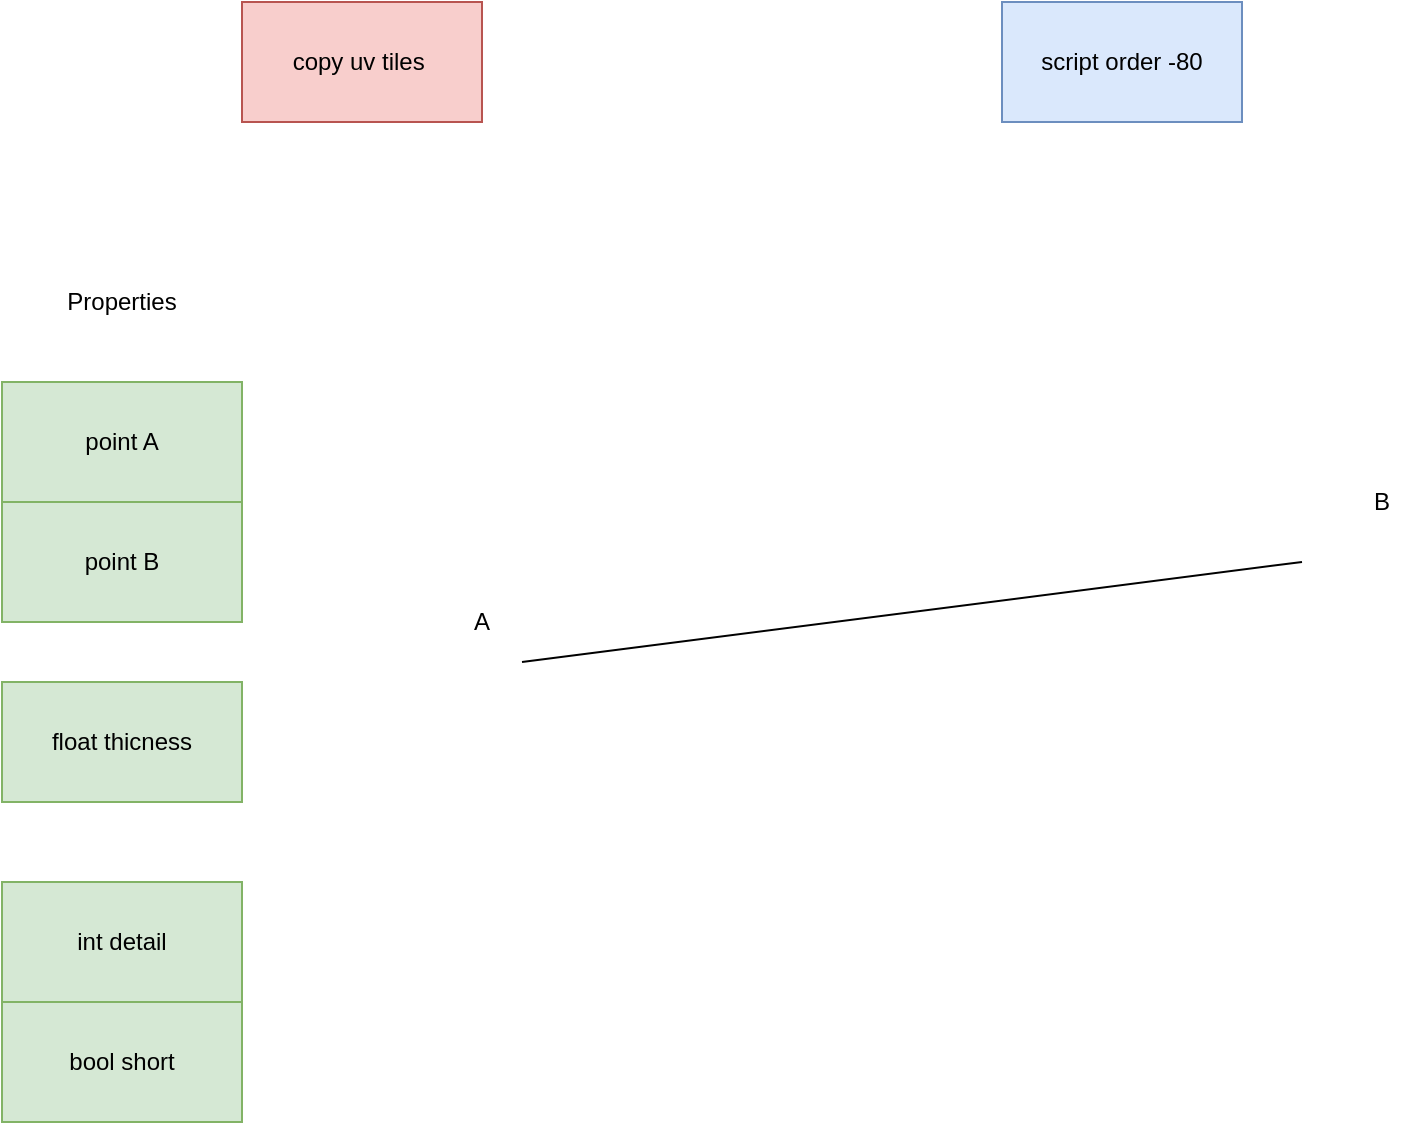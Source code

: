 <mxfile version="12.2.4"><diagram id="L6fXxt7q9BIOX1rgNwYb"><mxGraphModel dx="875" dy="621" grid="1" gridSize="10" guides="1" tooltips="1" connect="1" arrows="1" fold="1" page="1" pageScale="1" pageWidth="850" pageHeight="1100" math="0" shadow="0"><root><mxCell id="0"/><mxCell id="1" parent="0"/><mxCell id="2" value="copy uv tiles&amp;nbsp;" style="rounded=0;whiteSpace=wrap;html=1;fillColor=#f8cecc;strokeColor=#b85450;" vertex="1" parent="1"><mxGeometry x="150" y="40" width="120" height="60" as="geometry"/></mxCell><mxCell id="3" value="script order -80" style="rounded=0;whiteSpace=wrap;html=1;fillColor=#dae8fc;strokeColor=#6c8ebf;" vertex="1" parent="1"><mxGeometry x="530" y="40" width="120" height="60" as="geometry"/></mxCell><mxCell id="4" value="" style="endArrow=none;html=1;" edge="1" parent="1"><mxGeometry width="50" height="50" relative="1" as="geometry"><mxPoint x="290" y="370" as="sourcePoint"/><mxPoint x="680" y="320" as="targetPoint"/></mxGeometry></mxCell><mxCell id="5" value="Properties" style="text;html=1;strokeColor=none;fillColor=none;align=center;verticalAlign=middle;whiteSpace=wrap;rounded=0;" vertex="1" parent="1"><mxGeometry x="45" y="180" width="90" height="20" as="geometry"/></mxCell><mxCell id="6" value="point A" style="rounded=0;whiteSpace=wrap;html=1;fillColor=#d5e8d4;strokeColor=#82b366;" vertex="1" parent="1"><mxGeometry x="30" y="230" width="120" height="60" as="geometry"/></mxCell><mxCell id="7" value="point B" style="rounded=0;whiteSpace=wrap;html=1;fillColor=#d5e8d4;strokeColor=#82b366;" vertex="1" parent="1"><mxGeometry x="30" y="290" width="120" height="60" as="geometry"/></mxCell><mxCell id="8" value="int detail" style="rounded=0;whiteSpace=wrap;html=1;fillColor=#d5e8d4;strokeColor=#82b366;" vertex="1" parent="1"><mxGeometry x="30" y="480" width="120" height="60" as="geometry"/></mxCell><mxCell id="9" value="bool short" style="rounded=0;whiteSpace=wrap;html=1;fillColor=#d5e8d4;strokeColor=#82b366;" vertex="1" parent="1"><mxGeometry x="30" y="540" width="120" height="60" as="geometry"/></mxCell><mxCell id="10" value="A" style="text;html=1;strokeColor=none;fillColor=none;align=center;verticalAlign=middle;whiteSpace=wrap;rounded=0;" vertex="1" parent="1"><mxGeometry x="250" y="340" width="40" height="20" as="geometry"/></mxCell><mxCell id="11" value="B" style="text;html=1;strokeColor=none;fillColor=none;align=center;verticalAlign=middle;whiteSpace=wrap;rounded=0;" vertex="1" parent="1"><mxGeometry x="700" y="280" width="40" height="20" as="geometry"/></mxCell><mxCell id="12" value="float thicness" style="rounded=0;whiteSpace=wrap;html=1;fillColor=#d5e8d4;strokeColor=#82b366;" vertex="1" parent="1"><mxGeometry x="30" y="380" width="120" height="60" as="geometry"/></mxCell></root></mxGraphModel></diagram></mxfile>